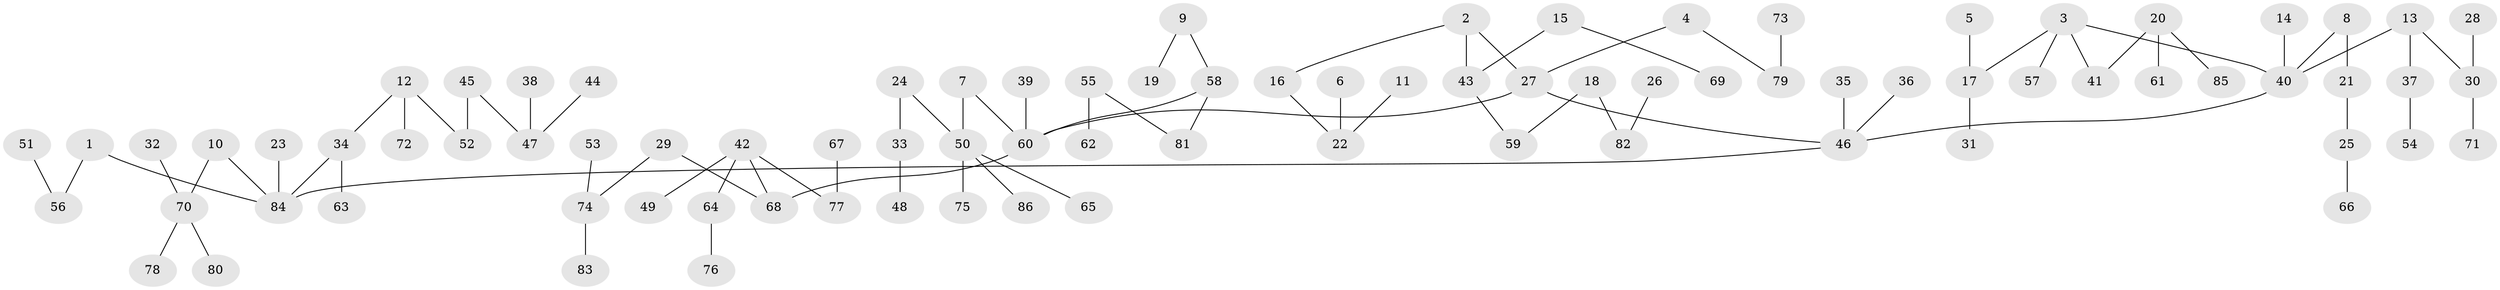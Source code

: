 // original degree distribution, {6: 0.03571428571428571, 5: 0.02142857142857143, 2: 0.20714285714285716, 3: 0.15, 4: 0.07142857142857142, 1: 0.5142857142857142}
// Generated by graph-tools (version 1.1) at 2025/37/03/04/25 23:37:19]
// undirected, 86 vertices, 85 edges
graph export_dot {
  node [color=gray90,style=filled];
  1;
  2;
  3;
  4;
  5;
  6;
  7;
  8;
  9;
  10;
  11;
  12;
  13;
  14;
  15;
  16;
  17;
  18;
  19;
  20;
  21;
  22;
  23;
  24;
  25;
  26;
  27;
  28;
  29;
  30;
  31;
  32;
  33;
  34;
  35;
  36;
  37;
  38;
  39;
  40;
  41;
  42;
  43;
  44;
  45;
  46;
  47;
  48;
  49;
  50;
  51;
  52;
  53;
  54;
  55;
  56;
  57;
  58;
  59;
  60;
  61;
  62;
  63;
  64;
  65;
  66;
  67;
  68;
  69;
  70;
  71;
  72;
  73;
  74;
  75;
  76;
  77;
  78;
  79;
  80;
  81;
  82;
  83;
  84;
  85;
  86;
  1 -- 56 [weight=1.0];
  1 -- 84 [weight=1.0];
  2 -- 16 [weight=1.0];
  2 -- 27 [weight=1.0];
  2 -- 43 [weight=1.0];
  3 -- 17 [weight=1.0];
  3 -- 40 [weight=1.0];
  3 -- 41 [weight=1.0];
  3 -- 57 [weight=1.0];
  4 -- 27 [weight=1.0];
  4 -- 79 [weight=1.0];
  5 -- 17 [weight=1.0];
  6 -- 22 [weight=1.0];
  7 -- 50 [weight=1.0];
  7 -- 60 [weight=1.0];
  8 -- 21 [weight=1.0];
  8 -- 40 [weight=1.0];
  9 -- 19 [weight=1.0];
  9 -- 58 [weight=1.0];
  10 -- 70 [weight=1.0];
  10 -- 84 [weight=1.0];
  11 -- 22 [weight=1.0];
  12 -- 34 [weight=1.0];
  12 -- 52 [weight=1.0];
  12 -- 72 [weight=1.0];
  13 -- 30 [weight=1.0];
  13 -- 37 [weight=1.0];
  13 -- 40 [weight=1.0];
  14 -- 40 [weight=1.0];
  15 -- 43 [weight=1.0];
  15 -- 69 [weight=1.0];
  16 -- 22 [weight=1.0];
  17 -- 31 [weight=1.0];
  18 -- 59 [weight=1.0];
  18 -- 82 [weight=1.0];
  20 -- 41 [weight=1.0];
  20 -- 61 [weight=1.0];
  20 -- 85 [weight=1.0];
  21 -- 25 [weight=1.0];
  23 -- 84 [weight=1.0];
  24 -- 33 [weight=1.0];
  24 -- 50 [weight=1.0];
  25 -- 66 [weight=1.0];
  26 -- 82 [weight=1.0];
  27 -- 46 [weight=1.0];
  27 -- 60 [weight=1.0];
  28 -- 30 [weight=1.0];
  29 -- 68 [weight=1.0];
  29 -- 74 [weight=1.0];
  30 -- 71 [weight=1.0];
  32 -- 70 [weight=1.0];
  33 -- 48 [weight=1.0];
  34 -- 63 [weight=1.0];
  34 -- 84 [weight=1.0];
  35 -- 46 [weight=1.0];
  36 -- 46 [weight=1.0];
  37 -- 54 [weight=1.0];
  38 -- 47 [weight=1.0];
  39 -- 60 [weight=1.0];
  40 -- 46 [weight=1.0];
  42 -- 49 [weight=1.0];
  42 -- 64 [weight=1.0];
  42 -- 68 [weight=1.0];
  42 -- 77 [weight=1.0];
  43 -- 59 [weight=1.0];
  44 -- 47 [weight=1.0];
  45 -- 47 [weight=1.0];
  45 -- 52 [weight=1.0];
  46 -- 84 [weight=1.0];
  50 -- 65 [weight=1.0];
  50 -- 75 [weight=1.0];
  50 -- 86 [weight=1.0];
  51 -- 56 [weight=1.0];
  53 -- 74 [weight=1.0];
  55 -- 62 [weight=1.0];
  55 -- 81 [weight=1.0];
  58 -- 60 [weight=1.0];
  58 -- 81 [weight=1.0];
  60 -- 68 [weight=1.0];
  64 -- 76 [weight=1.0];
  67 -- 77 [weight=1.0];
  70 -- 78 [weight=1.0];
  70 -- 80 [weight=1.0];
  73 -- 79 [weight=1.0];
  74 -- 83 [weight=1.0];
}
